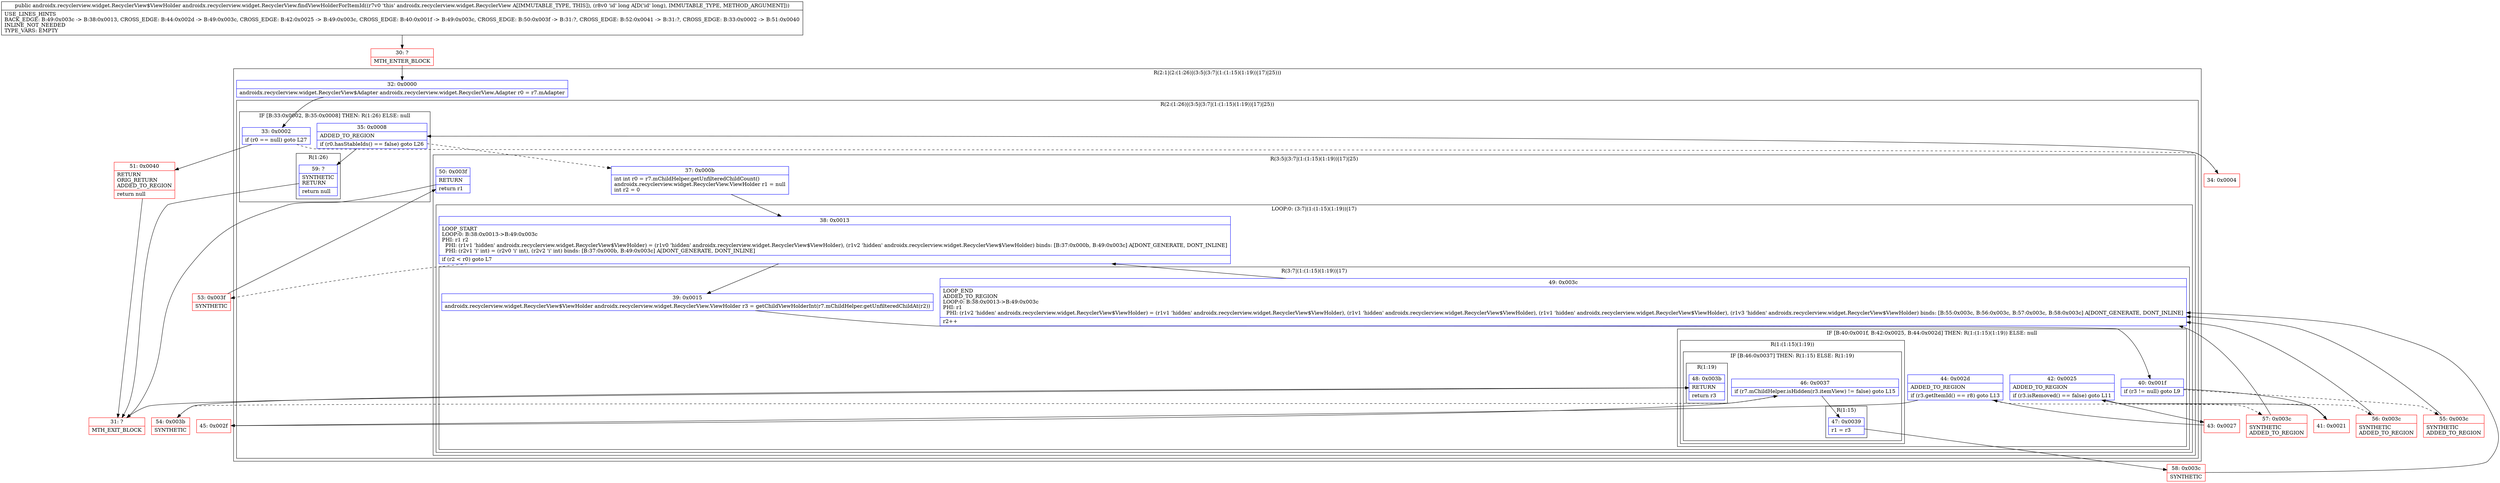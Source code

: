 digraph "CFG forandroidx.recyclerview.widget.RecyclerView.findViewHolderForItemId(J)Landroidx\/recyclerview\/widget\/RecyclerView$ViewHolder;" {
subgraph cluster_Region_1334438972 {
label = "R(2:1|(2:(1:26)|(3:5|(3:7|(1:(1:15)(1:19))|17)|25)))";
node [shape=record,color=blue];
Node_32 [shape=record,label="{32\:\ 0x0000|androidx.recyclerview.widget.RecyclerView$Adapter androidx.recyclerview.widget.RecyclerView.Adapter r0 = r7.mAdapter\l}"];
subgraph cluster_Region_1913997398 {
label = "R(2:(1:26)|(3:5|(3:7|(1:(1:15)(1:19))|17)|25))";
node [shape=record,color=blue];
subgraph cluster_IfRegion_356597992 {
label = "IF [B:33:0x0002, B:35:0x0008] THEN: R(1:26) ELSE: null";
node [shape=record,color=blue];
Node_33 [shape=record,label="{33\:\ 0x0002|if (r0 == null) goto L27\l}"];
Node_35 [shape=record,label="{35\:\ 0x0008|ADDED_TO_REGION\l|if (r0.hasStableIds() == false) goto L26\l}"];
subgraph cluster_Region_1205857328 {
label = "R(1:26)";
node [shape=record,color=blue];
Node_59 [shape=record,label="{59\:\ ?|SYNTHETIC\lRETURN\l|return null\l}"];
}
}
subgraph cluster_Region_1968220711 {
label = "R(3:5|(3:7|(1:(1:15)(1:19))|17)|25)";
node [shape=record,color=blue];
Node_37 [shape=record,label="{37\:\ 0x000b|int int r0 = r7.mChildHelper.getUnfilteredChildCount()\landroidx.recyclerview.widget.RecyclerView.ViewHolder r1 = null\lint r2 = 0\l}"];
subgraph cluster_LoopRegion_1809056985 {
label = "LOOP:0: (3:7|(1:(1:15)(1:19))|17)";
node [shape=record,color=blue];
Node_38 [shape=record,label="{38\:\ 0x0013|LOOP_START\lLOOP:0: B:38:0x0013\-\>B:49:0x003c\lPHI: r1 r2 \l  PHI: (r1v1 'hidden' androidx.recyclerview.widget.RecyclerView$ViewHolder) = (r1v0 'hidden' androidx.recyclerview.widget.RecyclerView$ViewHolder), (r1v2 'hidden' androidx.recyclerview.widget.RecyclerView$ViewHolder) binds: [B:37:0x000b, B:49:0x003c] A[DONT_GENERATE, DONT_INLINE]\l  PHI: (r2v1 'i' int) = (r2v0 'i' int), (r2v2 'i' int) binds: [B:37:0x000b, B:49:0x003c] A[DONT_GENERATE, DONT_INLINE]\l|if (r2 \< r0) goto L7\l}"];
subgraph cluster_Region_1952818716 {
label = "R(3:7|(1:(1:15)(1:19))|17)";
node [shape=record,color=blue];
Node_39 [shape=record,label="{39\:\ 0x0015|androidx.recyclerview.widget.RecyclerView$ViewHolder androidx.recyclerview.widget.RecyclerView.ViewHolder r3 = getChildViewHolderInt(r7.mChildHelper.getUnfilteredChildAt(r2))\l}"];
subgraph cluster_IfRegion_68430629 {
label = "IF [B:40:0x001f, B:42:0x0025, B:44:0x002d] THEN: R(1:(1:15)(1:19)) ELSE: null";
node [shape=record,color=blue];
Node_40 [shape=record,label="{40\:\ 0x001f|if (r3 != null) goto L9\l}"];
Node_42 [shape=record,label="{42\:\ 0x0025|ADDED_TO_REGION\l|if (r3.isRemoved() == false) goto L11\l}"];
Node_44 [shape=record,label="{44\:\ 0x002d|ADDED_TO_REGION\l|if (r3.getItemId() == r8) goto L13\l}"];
subgraph cluster_Region_1755253656 {
label = "R(1:(1:15)(1:19))";
node [shape=record,color=blue];
subgraph cluster_IfRegion_1336739250 {
label = "IF [B:46:0x0037] THEN: R(1:15) ELSE: R(1:19)";
node [shape=record,color=blue];
Node_46 [shape=record,label="{46\:\ 0x0037|if (r7.mChildHelper.isHidden(r3.itemView) != false) goto L15\l}"];
subgraph cluster_Region_1799159187 {
label = "R(1:15)";
node [shape=record,color=blue];
Node_47 [shape=record,label="{47\:\ 0x0039|r1 = r3\l}"];
}
subgraph cluster_Region_1131522481 {
label = "R(1:19)";
node [shape=record,color=blue];
Node_48 [shape=record,label="{48\:\ 0x003b|RETURN\l|return r3\l}"];
}
}
}
}
Node_49 [shape=record,label="{49\:\ 0x003c|LOOP_END\lADDED_TO_REGION\lLOOP:0: B:38:0x0013\-\>B:49:0x003c\lPHI: r1 \l  PHI: (r1v2 'hidden' androidx.recyclerview.widget.RecyclerView$ViewHolder) = (r1v1 'hidden' androidx.recyclerview.widget.RecyclerView$ViewHolder), (r1v1 'hidden' androidx.recyclerview.widget.RecyclerView$ViewHolder), (r1v1 'hidden' androidx.recyclerview.widget.RecyclerView$ViewHolder), (r1v3 'hidden' androidx.recyclerview.widget.RecyclerView$ViewHolder) binds: [B:55:0x003c, B:56:0x003c, B:57:0x003c, B:58:0x003c] A[DONT_GENERATE, DONT_INLINE]\l|r2++\l}"];
}
}
Node_50 [shape=record,label="{50\:\ 0x003f|RETURN\l|return r1\l}"];
}
}
}
Node_30 [shape=record,color=red,label="{30\:\ ?|MTH_ENTER_BLOCK\l}"];
Node_34 [shape=record,color=red,label="{34\:\ 0x0004}"];
Node_41 [shape=record,color=red,label="{41\:\ 0x0021}"];
Node_43 [shape=record,color=red,label="{43\:\ 0x0027}"];
Node_45 [shape=record,color=red,label="{45\:\ 0x002f}"];
Node_58 [shape=record,color=red,label="{58\:\ 0x003c|SYNTHETIC\l}"];
Node_54 [shape=record,color=red,label="{54\:\ 0x003b|SYNTHETIC\l}"];
Node_31 [shape=record,color=red,label="{31\:\ ?|MTH_EXIT_BLOCK\l}"];
Node_57 [shape=record,color=red,label="{57\:\ 0x003c|SYNTHETIC\lADDED_TO_REGION\l}"];
Node_56 [shape=record,color=red,label="{56\:\ 0x003c|SYNTHETIC\lADDED_TO_REGION\l}"];
Node_55 [shape=record,color=red,label="{55\:\ 0x003c|SYNTHETIC\lADDED_TO_REGION\l}"];
Node_53 [shape=record,color=red,label="{53\:\ 0x003f|SYNTHETIC\l}"];
Node_51 [shape=record,color=red,label="{51\:\ 0x0040|RETURN\lORIG_RETURN\lADDED_TO_REGION\l|return null\l}"];
MethodNode[shape=record,label="{public androidx.recyclerview.widget.RecyclerView$ViewHolder androidx.recyclerview.widget.RecyclerView.findViewHolderForItemId((r7v0 'this' androidx.recyclerview.widget.RecyclerView A[IMMUTABLE_TYPE, THIS]), (r8v0 'id' long A[D('id' long), IMMUTABLE_TYPE, METHOD_ARGUMENT]))  | USE_LINES_HINTS\lBACK_EDGE: B:49:0x003c \-\> B:38:0x0013, CROSS_EDGE: B:44:0x002d \-\> B:49:0x003c, CROSS_EDGE: B:42:0x0025 \-\> B:49:0x003c, CROSS_EDGE: B:40:0x001f \-\> B:49:0x003c, CROSS_EDGE: B:50:0x003f \-\> B:31:?, CROSS_EDGE: B:52:0x0041 \-\> B:31:?, CROSS_EDGE: B:33:0x0002 \-\> B:51:0x0040\lINLINE_NOT_NEEDED\lTYPE_VARS: EMPTY\l}"];
MethodNode -> Node_30;Node_32 -> Node_33;
Node_33 -> Node_34[style=dashed];
Node_33 -> Node_51;
Node_35 -> Node_37[style=dashed];
Node_35 -> Node_59;
Node_59 -> Node_31;
Node_37 -> Node_38;
Node_38 -> Node_39;
Node_38 -> Node_53[style=dashed];
Node_39 -> Node_40;
Node_40 -> Node_41;
Node_40 -> Node_55[style=dashed];
Node_42 -> Node_43;
Node_42 -> Node_56[style=dashed];
Node_44 -> Node_45;
Node_44 -> Node_57[style=dashed];
Node_46 -> Node_47;
Node_46 -> Node_54[style=dashed];
Node_47 -> Node_58;
Node_48 -> Node_31;
Node_49 -> Node_38;
Node_50 -> Node_31;
Node_30 -> Node_32;
Node_34 -> Node_35;
Node_41 -> Node_42;
Node_43 -> Node_44;
Node_45 -> Node_46;
Node_58 -> Node_49;
Node_54 -> Node_48;
Node_57 -> Node_49;
Node_56 -> Node_49;
Node_55 -> Node_49;
Node_53 -> Node_50;
Node_51 -> Node_31;
}

